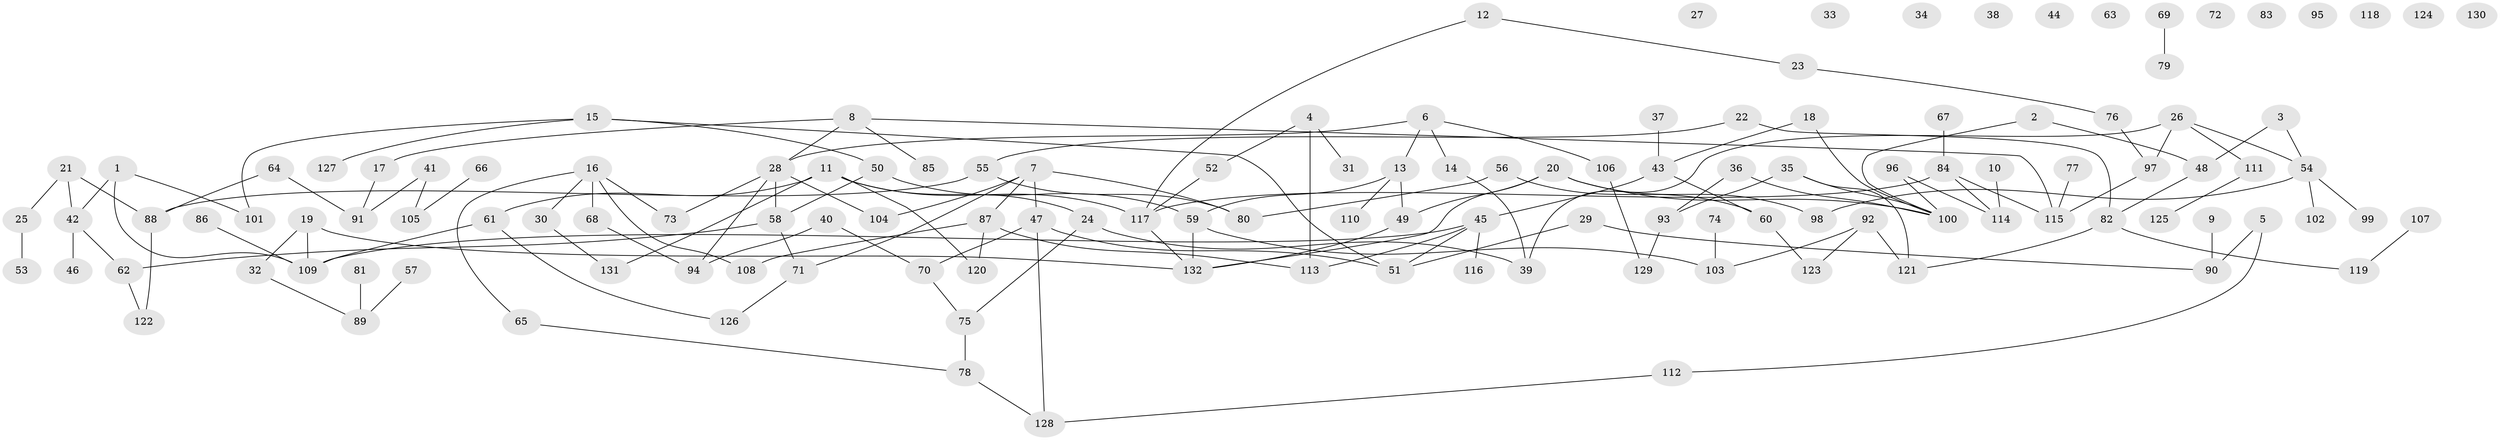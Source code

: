 // Generated by graph-tools (version 1.1) at 2025/49/03/09/25 03:49:08]
// undirected, 132 vertices, 157 edges
graph export_dot {
graph [start="1"]
  node [color=gray90,style=filled];
  1;
  2;
  3;
  4;
  5;
  6;
  7;
  8;
  9;
  10;
  11;
  12;
  13;
  14;
  15;
  16;
  17;
  18;
  19;
  20;
  21;
  22;
  23;
  24;
  25;
  26;
  27;
  28;
  29;
  30;
  31;
  32;
  33;
  34;
  35;
  36;
  37;
  38;
  39;
  40;
  41;
  42;
  43;
  44;
  45;
  46;
  47;
  48;
  49;
  50;
  51;
  52;
  53;
  54;
  55;
  56;
  57;
  58;
  59;
  60;
  61;
  62;
  63;
  64;
  65;
  66;
  67;
  68;
  69;
  70;
  71;
  72;
  73;
  74;
  75;
  76;
  77;
  78;
  79;
  80;
  81;
  82;
  83;
  84;
  85;
  86;
  87;
  88;
  89;
  90;
  91;
  92;
  93;
  94;
  95;
  96;
  97;
  98;
  99;
  100;
  101;
  102;
  103;
  104;
  105;
  106;
  107;
  108;
  109;
  110;
  111;
  112;
  113;
  114;
  115;
  116;
  117;
  118;
  119;
  120;
  121;
  122;
  123;
  124;
  125;
  126;
  127;
  128;
  129;
  130;
  131;
  132;
  1 -- 42;
  1 -- 101;
  1 -- 109;
  2 -- 48;
  2 -- 100;
  3 -- 48;
  3 -- 54;
  4 -- 31;
  4 -- 52;
  4 -- 113;
  5 -- 90;
  5 -- 112;
  6 -- 13;
  6 -- 14;
  6 -- 28;
  6 -- 106;
  7 -- 47;
  7 -- 71;
  7 -- 80;
  7 -- 87;
  7 -- 104;
  8 -- 17;
  8 -- 28;
  8 -- 85;
  8 -- 115;
  9 -- 90;
  10 -- 114;
  11 -- 24;
  11 -- 61;
  11 -- 117;
  11 -- 120;
  11 -- 131;
  12 -- 23;
  12 -- 117;
  13 -- 49;
  13 -- 59;
  13 -- 110;
  14 -- 39;
  15 -- 50;
  15 -- 51;
  15 -- 101;
  15 -- 127;
  16 -- 30;
  16 -- 65;
  16 -- 68;
  16 -- 73;
  16 -- 108;
  17 -- 91;
  18 -- 43;
  18 -- 100;
  19 -- 32;
  19 -- 109;
  19 -- 132;
  20 -- 49;
  20 -- 98;
  20 -- 100;
  20 -- 132;
  21 -- 25;
  21 -- 42;
  21 -- 88;
  22 -- 55;
  22 -- 82;
  23 -- 76;
  24 -- 39;
  24 -- 75;
  25 -- 53;
  26 -- 39;
  26 -- 54;
  26 -- 97;
  26 -- 111;
  28 -- 58;
  28 -- 73;
  28 -- 94;
  28 -- 104;
  29 -- 51;
  29 -- 90;
  30 -- 131;
  32 -- 89;
  35 -- 93;
  35 -- 100;
  35 -- 121;
  36 -- 93;
  36 -- 100;
  37 -- 43;
  40 -- 70;
  40 -- 94;
  41 -- 91;
  41 -- 105;
  42 -- 46;
  42 -- 62;
  43 -- 45;
  43 -- 60;
  45 -- 51;
  45 -- 109;
  45 -- 113;
  45 -- 116;
  47 -- 51;
  47 -- 70;
  47 -- 128;
  48 -- 82;
  49 -- 132;
  50 -- 58;
  50 -- 59;
  52 -- 117;
  54 -- 98;
  54 -- 99;
  54 -- 102;
  55 -- 80;
  55 -- 88;
  56 -- 60;
  56 -- 80;
  57 -- 89;
  58 -- 62;
  58 -- 71;
  59 -- 103;
  59 -- 132;
  60 -- 123;
  61 -- 109;
  61 -- 126;
  62 -- 122;
  64 -- 88;
  64 -- 91;
  65 -- 78;
  66 -- 105;
  67 -- 84;
  68 -- 94;
  69 -- 79;
  70 -- 75;
  71 -- 126;
  74 -- 103;
  75 -- 78;
  76 -- 97;
  77 -- 115;
  78 -- 128;
  81 -- 89;
  82 -- 119;
  82 -- 121;
  84 -- 114;
  84 -- 115;
  84 -- 117;
  86 -- 109;
  87 -- 108;
  87 -- 113;
  87 -- 120;
  88 -- 122;
  92 -- 103;
  92 -- 121;
  92 -- 123;
  93 -- 129;
  96 -- 100;
  96 -- 114;
  97 -- 115;
  106 -- 129;
  107 -- 119;
  111 -- 125;
  112 -- 128;
  117 -- 132;
}

